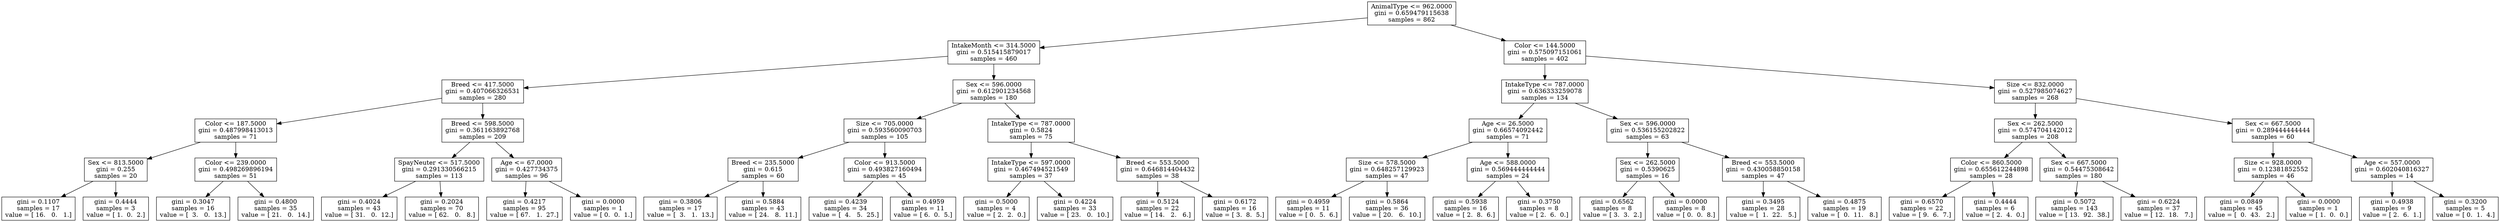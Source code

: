 digraph Tree {
0 [label="AnimalType <= 962.0000\ngini = 0.659479115638\nsamples = 862", shape="box"] ;
1 [label="IntakeMonth <= 314.5000\ngini = 0.515415879017\nsamples = 460", shape="box"] ;
0 -> 1 ;
2 [label="Breed <= 417.5000\ngini = 0.407066326531\nsamples = 280", shape="box"] ;
1 -> 2 ;
3 [label="Color <= 187.5000\ngini = 0.487998413013\nsamples = 71", shape="box"] ;
2 -> 3 ;
4 [label="Sex <= 813.5000\ngini = 0.255\nsamples = 20", shape="box"] ;
3 -> 4 ;
5 [label="gini = 0.1107\nsamples = 17\nvalue = [ 16.   0.   1.]", shape="box"] ;
4 -> 5 ;
6 [label="gini = 0.4444\nsamples = 3\nvalue = [ 1.  0.  2.]", shape="box"] ;
4 -> 6 ;
7 [label="Color <= 239.0000\ngini = 0.498269896194\nsamples = 51", shape="box"] ;
3 -> 7 ;
8 [label="gini = 0.3047\nsamples = 16\nvalue = [  3.   0.  13.]", shape="box"] ;
7 -> 8 ;
9 [label="gini = 0.4800\nsamples = 35\nvalue = [ 21.   0.  14.]", shape="box"] ;
7 -> 9 ;
10 [label="Breed <= 598.5000\ngini = 0.361163892768\nsamples = 209", shape="box"] ;
2 -> 10 ;
11 [label="SpayNeuter <= 517.5000\ngini = 0.291330566215\nsamples = 113", shape="box"] ;
10 -> 11 ;
12 [label="gini = 0.4024\nsamples = 43\nvalue = [ 31.   0.  12.]", shape="box"] ;
11 -> 12 ;
13 [label="gini = 0.2024\nsamples = 70\nvalue = [ 62.   0.   8.]", shape="box"] ;
11 -> 13 ;
14 [label="Age <= 67.0000\ngini = 0.427734375\nsamples = 96", shape="box"] ;
10 -> 14 ;
15 [label="gini = 0.4217\nsamples = 95\nvalue = [ 67.   1.  27.]", shape="box"] ;
14 -> 15 ;
16 [label="gini = 0.0000\nsamples = 1\nvalue = [ 0.  0.  1.]", shape="box"] ;
14 -> 16 ;
17 [label="Sex <= 596.0000\ngini = 0.612901234568\nsamples = 180", shape="box"] ;
1 -> 17 ;
18 [label="Size <= 705.0000\ngini = 0.593560090703\nsamples = 105", shape="box"] ;
17 -> 18 ;
19 [label="Breed <= 235.5000\ngini = 0.615\nsamples = 60", shape="box"] ;
18 -> 19 ;
20 [label="gini = 0.3806\nsamples = 17\nvalue = [  3.   1.  13.]", shape="box"] ;
19 -> 20 ;
21 [label="gini = 0.5884\nsamples = 43\nvalue = [ 24.   8.  11.]", shape="box"] ;
19 -> 21 ;
22 [label="Color <= 913.5000\ngini = 0.493827160494\nsamples = 45", shape="box"] ;
18 -> 22 ;
23 [label="gini = 0.4239\nsamples = 34\nvalue = [  4.   5.  25.]", shape="box"] ;
22 -> 23 ;
24 [label="gini = 0.4959\nsamples = 11\nvalue = [ 6.  0.  5.]", shape="box"] ;
22 -> 24 ;
25 [label="IntakeType <= 787.0000\ngini = 0.5824\nsamples = 75", shape="box"] ;
17 -> 25 ;
26 [label="IntakeType <= 597.0000\ngini = 0.467494521549\nsamples = 37", shape="box"] ;
25 -> 26 ;
27 [label="gini = 0.5000\nsamples = 4\nvalue = [ 2.  2.  0.]", shape="box"] ;
26 -> 27 ;
28 [label="gini = 0.4224\nsamples = 33\nvalue = [ 23.   0.  10.]", shape="box"] ;
26 -> 28 ;
29 [label="Breed <= 553.5000\ngini = 0.646814404432\nsamples = 38", shape="box"] ;
25 -> 29 ;
30 [label="gini = 0.5124\nsamples = 22\nvalue = [ 14.   2.   6.]", shape="box"] ;
29 -> 30 ;
31 [label="gini = 0.6172\nsamples = 16\nvalue = [ 3.  8.  5.]", shape="box"] ;
29 -> 31 ;
32 [label="Color <= 144.5000\ngini = 0.575097151061\nsamples = 402", shape="box"] ;
0 -> 32 ;
33 [label="IntakeType <= 787.0000\ngini = 0.636333259078\nsamples = 134", shape="box"] ;
32 -> 33 ;
34 [label="Age <= 26.5000\ngini = 0.66574092442\nsamples = 71", shape="box"] ;
33 -> 34 ;
35 [label="Size <= 578.5000\ngini = 0.648257129923\nsamples = 47", shape="box"] ;
34 -> 35 ;
36 [label="gini = 0.4959\nsamples = 11\nvalue = [ 0.  5.  6.]", shape="box"] ;
35 -> 36 ;
37 [label="gini = 0.5864\nsamples = 36\nvalue = [ 20.   6.  10.]", shape="box"] ;
35 -> 37 ;
38 [label="Age <= 588.0000\ngini = 0.569444444444\nsamples = 24", shape="box"] ;
34 -> 38 ;
39 [label="gini = 0.5938\nsamples = 16\nvalue = [ 2.  8.  6.]", shape="box"] ;
38 -> 39 ;
40 [label="gini = 0.3750\nsamples = 8\nvalue = [ 2.  6.  0.]", shape="box"] ;
38 -> 40 ;
41 [label="Sex <= 596.0000\ngini = 0.536155202822\nsamples = 63", shape="box"] ;
33 -> 41 ;
42 [label="Sex <= 262.5000\ngini = 0.5390625\nsamples = 16", shape="box"] ;
41 -> 42 ;
43 [label="gini = 0.6562\nsamples = 8\nvalue = [ 3.  3.  2.]", shape="box"] ;
42 -> 43 ;
44 [label="gini = 0.0000\nsamples = 8\nvalue = [ 0.  0.  8.]", shape="box"] ;
42 -> 44 ;
45 [label="Breed <= 553.5000\ngini = 0.430058850158\nsamples = 47", shape="box"] ;
41 -> 45 ;
46 [label="gini = 0.3495\nsamples = 28\nvalue = [  1.  22.   5.]", shape="box"] ;
45 -> 46 ;
47 [label="gini = 0.4875\nsamples = 19\nvalue = [  0.  11.   8.]", shape="box"] ;
45 -> 47 ;
48 [label="Size <= 832.0000\ngini = 0.527985074627\nsamples = 268", shape="box"] ;
32 -> 48 ;
49 [label="Sex <= 262.5000\ngini = 0.574704142012\nsamples = 208", shape="box"] ;
48 -> 49 ;
50 [label="Color <= 860.5000\ngini = 0.655612244898\nsamples = 28", shape="box"] ;
49 -> 50 ;
51 [label="gini = 0.6570\nsamples = 22\nvalue = [ 9.  6.  7.]", shape="box"] ;
50 -> 51 ;
52 [label="gini = 0.4444\nsamples = 6\nvalue = [ 2.  4.  0.]", shape="box"] ;
50 -> 52 ;
53 [label="Sex <= 667.5000\ngini = 0.54475308642\nsamples = 180", shape="box"] ;
49 -> 53 ;
54 [label="gini = 0.5072\nsamples = 143\nvalue = [ 13.  92.  38.]", shape="box"] ;
53 -> 54 ;
55 [label="gini = 0.6224\nsamples = 37\nvalue = [ 12.  18.   7.]", shape="box"] ;
53 -> 55 ;
56 [label="Sex <= 667.5000\ngini = 0.289444444444\nsamples = 60", shape="box"] ;
48 -> 56 ;
57 [label="Size <= 928.0000\ngini = 0.12381852552\nsamples = 46", shape="box"] ;
56 -> 57 ;
58 [label="gini = 0.0849\nsamples = 45\nvalue = [  0.  43.   2.]", shape="box"] ;
57 -> 58 ;
59 [label="gini = 0.0000\nsamples = 1\nvalue = [ 1.  0.  0.]", shape="box"] ;
57 -> 59 ;
60 [label="Age <= 557.0000\ngini = 0.602040816327\nsamples = 14", shape="box"] ;
56 -> 60 ;
61 [label="gini = 0.4938\nsamples = 9\nvalue = [ 2.  6.  1.]", shape="box"] ;
60 -> 61 ;
62 [label="gini = 0.3200\nsamples = 5\nvalue = [ 0.  1.  4.]", shape="box"] ;
60 -> 62 ;
}